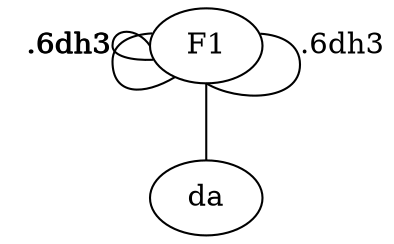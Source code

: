 graph G {
    ///splines="FALSE";

    /* Entities */
    
    rankdir = TD
    /* Relationships */
    headclip = FALSE;
    tailclip=true;
    F1:w -- F1[label=" .6dh3"]
    F1:s -- F1[label=".6dh3"]
    F1:sw -- F1[label="  .6dh3"]
    F1 -- da
    

    /* Ranks */
    ///{ rank=same; shortName; };
}